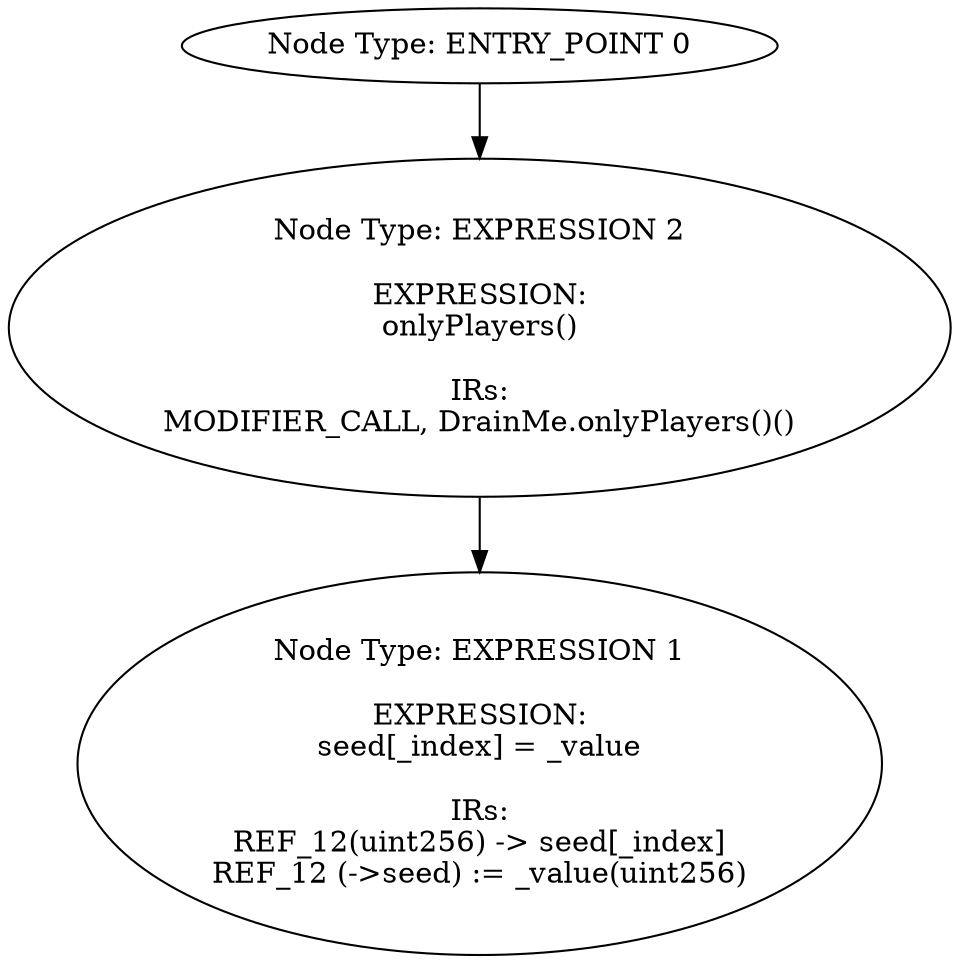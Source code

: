 digraph{
0[label="Node Type: ENTRY_POINT 0
"];
0->2;
1[label="Node Type: EXPRESSION 1

EXPRESSION:
seed[_index] = _value

IRs:
REF_12(uint256) -> seed[_index]
REF_12 (->seed) := _value(uint256)"];
2[label="Node Type: EXPRESSION 2

EXPRESSION:
onlyPlayers()

IRs:
MODIFIER_CALL, DrainMe.onlyPlayers()()"];
2->1;
}
